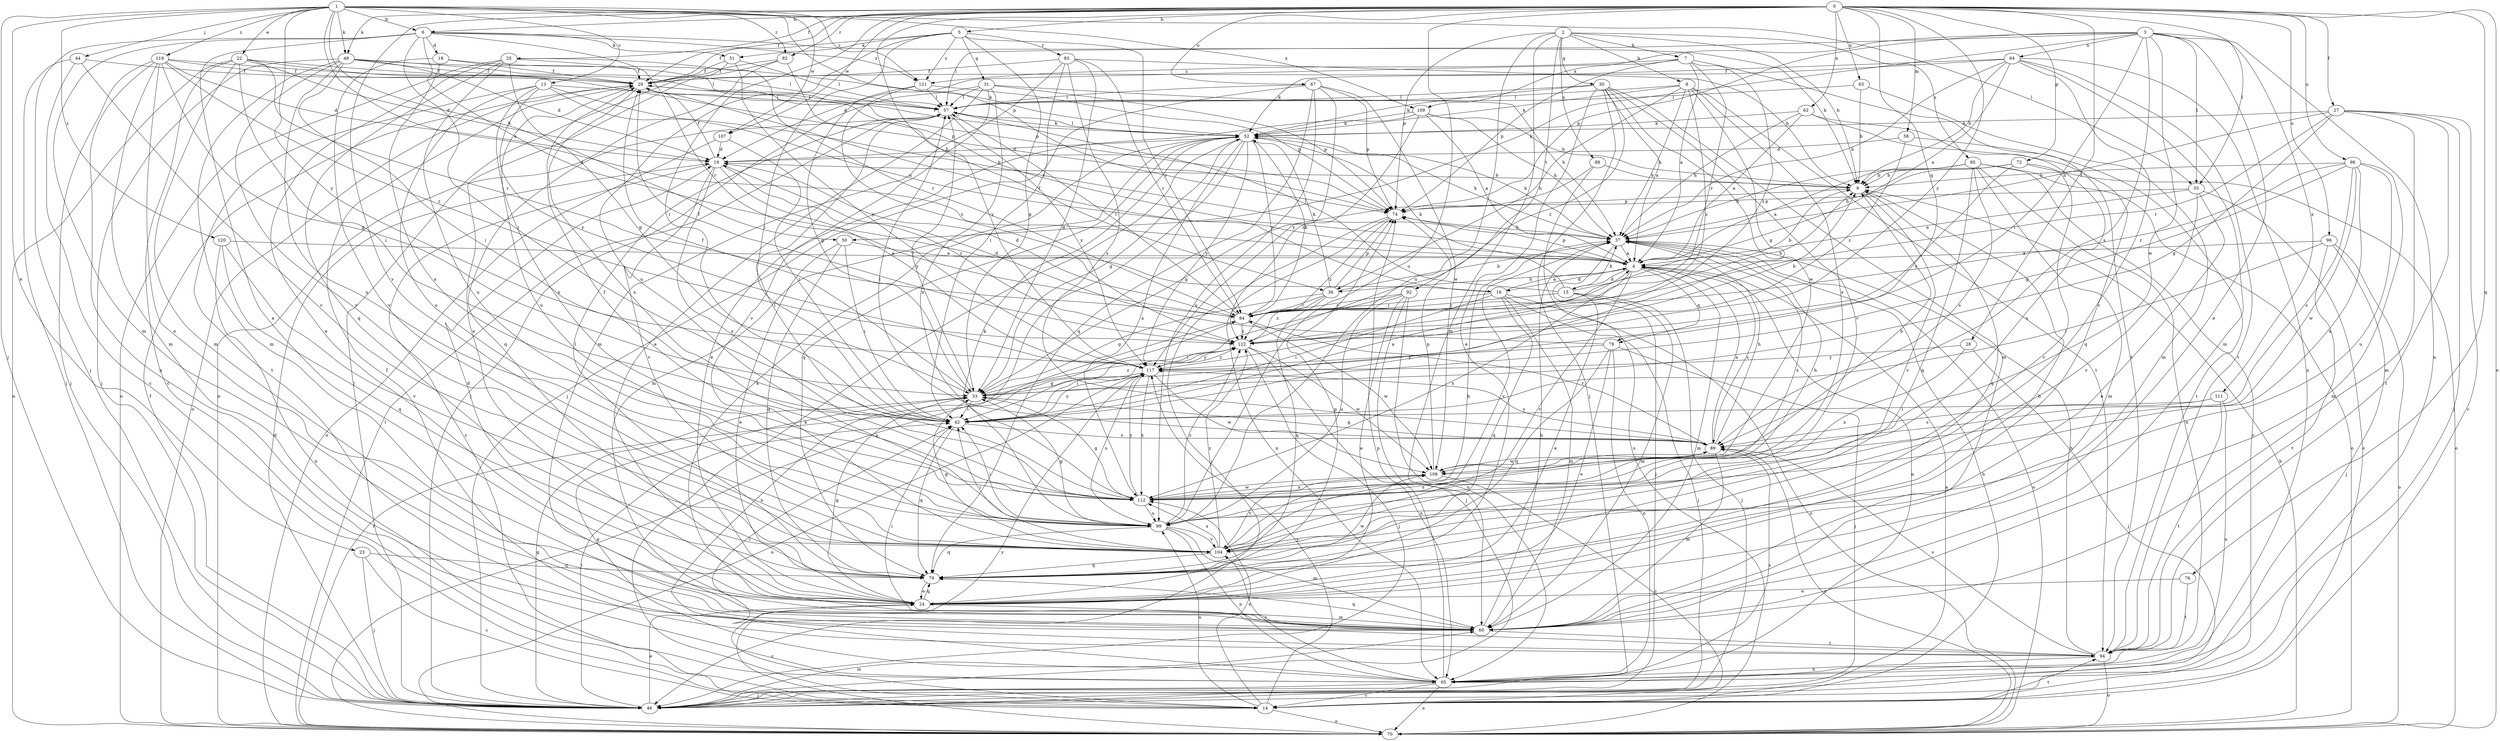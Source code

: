 strict digraph  {
0;
1;
2;
3;
4;
5;
6;
7;
8;
9;
13;
14;
15;
16;
18;
19;
22;
23;
24;
25;
27;
28;
29;
30;
31;
33;
36;
37;
42;
44;
46;
48;
50;
51;
52;
55;
57;
58;
60;
62;
63;
64;
65;
67;
70;
72;
74;
76;
78;
79;
82;
83;
84;
85;
88;
89;
92;
94;
96;
98;
99;
104;
107;
108;
109;
111;
112;
117;
119;
120;
121;
122;
0 -> 5  [label=b];
0 -> 6  [label=b];
0 -> 25  [label=f];
0 -> 27  [label=f];
0 -> 28  [label=f];
0 -> 29  [label=f];
0 -> 36  [label=h];
0 -> 42  [label=i];
0 -> 48  [label=k];
0 -> 55  [label=l];
0 -> 58  [label=m];
0 -> 62  [label=n];
0 -> 63  [label=n];
0 -> 67  [label=o];
0 -> 70  [label=o];
0 -> 72  [label=p];
0 -> 76  [label=q];
0 -> 78  [label=q];
0 -> 82  [label=r];
0 -> 96  [label=u];
0 -> 98  [label=u];
0 -> 99  [label=u];
0 -> 104  [label=v];
0 -> 107  [label=w];
0 -> 117  [label=y];
1 -> 4  [label=a];
1 -> 6  [label=b];
1 -> 13  [label=c];
1 -> 22  [label=e];
1 -> 23  [label=e];
1 -> 44  [label=j];
1 -> 46  [label=j];
1 -> 48  [label=k];
1 -> 50  [label=k];
1 -> 55  [label=l];
1 -> 74  [label=p];
1 -> 82  [label=r];
1 -> 107  [label=w];
1 -> 109  [label=x];
1 -> 117  [label=y];
1 -> 119  [label=z];
1 -> 120  [label=z];
1 -> 121  [label=z];
2 -> 7  [label=b];
2 -> 8  [label=b];
2 -> 9  [label=b];
2 -> 30  [label=g];
2 -> 60  [label=m];
2 -> 74  [label=p];
2 -> 85  [label=s];
2 -> 88  [label=s];
2 -> 92  [label=t];
2 -> 99  [label=u];
3 -> 24  [label=e];
3 -> 42  [label=i];
3 -> 50  [label=k];
3 -> 55  [label=l];
3 -> 57  [label=l];
3 -> 64  [label=n];
3 -> 65  [label=n];
3 -> 74  [label=p];
3 -> 89  [label=s];
3 -> 108  [label=w];
3 -> 109  [label=x];
3 -> 111  [label=x];
4 -> 15  [label=d];
4 -> 16  [label=d];
4 -> 29  [label=f];
4 -> 36  [label=h];
4 -> 60  [label=m];
4 -> 65  [label=n];
4 -> 74  [label=p];
4 -> 78  [label=q];
4 -> 89  [label=s];
4 -> 104  [label=v];
4 -> 112  [label=x];
5 -> 29  [label=f];
5 -> 31  [label=g];
5 -> 33  [label=g];
5 -> 42  [label=i];
5 -> 51  [label=k];
5 -> 83  [label=r];
5 -> 84  [label=r];
5 -> 99  [label=u];
5 -> 121  [label=z];
6 -> 9  [label=b];
6 -> 16  [label=d];
6 -> 18  [label=d];
6 -> 24  [label=e];
6 -> 42  [label=i];
6 -> 46  [label=j];
6 -> 51  [label=k];
6 -> 60  [label=m];
6 -> 84  [label=r];
6 -> 121  [label=z];
7 -> 4  [label=a];
7 -> 19  [label=d];
7 -> 74  [label=p];
7 -> 84  [label=r];
7 -> 94  [label=t];
7 -> 121  [label=z];
7 -> 122  [label=z];
8 -> 33  [label=g];
8 -> 36  [label=h];
8 -> 37  [label=h];
8 -> 52  [label=k];
8 -> 57  [label=l];
8 -> 94  [label=t];
8 -> 112  [label=x];
8 -> 122  [label=z];
9 -> 74  [label=p];
9 -> 79  [label=q];
9 -> 104  [label=v];
13 -> 4  [label=a];
13 -> 37  [label=h];
13 -> 57  [label=l];
13 -> 94  [label=t];
13 -> 99  [label=u];
13 -> 112  [label=x];
13 -> 117  [label=y];
14 -> 4  [label=a];
14 -> 37  [label=h];
14 -> 52  [label=k];
14 -> 70  [label=o];
14 -> 94  [label=t];
14 -> 99  [label=u];
14 -> 112  [label=x];
14 -> 117  [label=y];
15 -> 9  [label=b];
15 -> 24  [label=e];
15 -> 37  [label=h];
15 -> 46  [label=j];
15 -> 52  [label=k];
15 -> 57  [label=l];
15 -> 60  [label=m];
15 -> 84  [label=r];
16 -> 4  [label=a];
16 -> 29  [label=f];
16 -> 42  [label=i];
16 -> 46  [label=j];
16 -> 60  [label=m];
16 -> 70  [label=o];
16 -> 79  [label=q];
16 -> 84  [label=r];
18 -> 29  [label=f];
18 -> 52  [label=k];
18 -> 104  [label=v];
18 -> 112  [label=x];
19 -> 9  [label=b];
19 -> 14  [label=c];
19 -> 29  [label=f];
19 -> 104  [label=v];
19 -> 112  [label=x];
19 -> 117  [label=y];
19 -> 122  [label=z];
22 -> 14  [label=c];
22 -> 19  [label=d];
22 -> 29  [label=f];
22 -> 42  [label=i];
22 -> 60  [label=m];
22 -> 70  [label=o];
22 -> 74  [label=p];
22 -> 84  [label=r];
23 -> 14  [label=c];
23 -> 46  [label=j];
23 -> 79  [label=q];
24 -> 9  [label=b];
24 -> 14  [label=c];
24 -> 19  [label=d];
24 -> 33  [label=g];
24 -> 60  [label=m];
24 -> 74  [label=p];
24 -> 79  [label=q];
25 -> 24  [label=e];
25 -> 29  [label=f];
25 -> 33  [label=g];
25 -> 70  [label=o];
25 -> 79  [label=q];
25 -> 84  [label=r];
25 -> 99  [label=u];
27 -> 14  [label=c];
27 -> 33  [label=g];
27 -> 37  [label=h];
27 -> 46  [label=j];
27 -> 52  [label=k];
27 -> 60  [label=m];
27 -> 84  [label=r];
27 -> 94  [label=t];
28 -> 46  [label=j];
28 -> 112  [label=x];
28 -> 117  [label=y];
29 -> 57  [label=l];
29 -> 70  [label=o];
29 -> 99  [label=u];
29 -> 112  [label=x];
30 -> 4  [label=a];
30 -> 24  [label=e];
30 -> 46  [label=j];
30 -> 52  [label=k];
30 -> 57  [label=l];
30 -> 60  [label=m];
30 -> 104  [label=v];
30 -> 108  [label=w];
30 -> 122  [label=z];
31 -> 24  [label=e];
31 -> 37  [label=h];
31 -> 46  [label=j];
31 -> 57  [label=l];
31 -> 74  [label=p];
31 -> 104  [label=v];
31 -> 112  [label=x];
33 -> 29  [label=f];
33 -> 42  [label=i];
33 -> 57  [label=l];
33 -> 122  [label=z];
36 -> 33  [label=g];
36 -> 37  [label=h];
36 -> 52  [label=k];
36 -> 74  [label=p];
36 -> 79  [label=q];
36 -> 84  [label=r];
36 -> 122  [label=z];
37 -> 4  [label=a];
37 -> 46  [label=j];
37 -> 52  [label=k];
37 -> 70  [label=o];
37 -> 104  [label=v];
37 -> 112  [label=x];
42 -> 4  [label=a];
42 -> 79  [label=q];
42 -> 89  [label=s];
42 -> 117  [label=y];
44 -> 14  [label=c];
44 -> 29  [label=f];
44 -> 46  [label=j];
44 -> 104  [label=v];
46 -> 19  [label=d];
46 -> 24  [label=e];
46 -> 29  [label=f];
46 -> 33  [label=g];
46 -> 42  [label=i];
46 -> 60  [label=m];
48 -> 19  [label=d];
48 -> 29  [label=f];
48 -> 42  [label=i];
48 -> 46  [label=j];
48 -> 57  [label=l];
48 -> 60  [label=m];
48 -> 74  [label=p];
48 -> 99  [label=u];
48 -> 104  [label=v];
50 -> 4  [label=a];
50 -> 24  [label=e];
50 -> 42  [label=i];
50 -> 79  [label=q];
51 -> 24  [label=e];
51 -> 29  [label=f];
51 -> 57  [label=l];
51 -> 117  [label=y];
52 -> 19  [label=d];
52 -> 29  [label=f];
52 -> 33  [label=g];
52 -> 37  [label=h];
52 -> 57  [label=l];
52 -> 60  [label=m];
52 -> 70  [label=o];
52 -> 79  [label=q];
52 -> 84  [label=r];
52 -> 112  [label=x];
52 -> 117  [label=y];
55 -> 4  [label=a];
55 -> 14  [label=c];
55 -> 24  [label=e];
55 -> 74  [label=p];
55 -> 104  [label=v];
57 -> 52  [label=k];
57 -> 79  [label=q];
57 -> 117  [label=y];
58 -> 19  [label=d];
58 -> 94  [label=t];
58 -> 122  [label=z];
60 -> 37  [label=h];
60 -> 42  [label=i];
60 -> 52  [label=k];
60 -> 79  [label=q];
60 -> 94  [label=t];
62 -> 4  [label=a];
62 -> 37  [label=h];
62 -> 52  [label=k];
62 -> 79  [label=q];
62 -> 99  [label=u];
63 -> 9  [label=b];
63 -> 57  [label=l];
63 -> 60  [label=m];
64 -> 4  [label=a];
64 -> 9  [label=b];
64 -> 29  [label=f];
64 -> 37  [label=h];
64 -> 52  [label=k];
64 -> 60  [label=m];
64 -> 65  [label=n];
64 -> 94  [label=t];
64 -> 104  [label=v];
65 -> 14  [label=c];
65 -> 33  [label=g];
65 -> 46  [label=j];
65 -> 70  [label=o];
65 -> 74  [label=p];
65 -> 89  [label=s];
65 -> 104  [label=v];
67 -> 46  [label=j];
67 -> 57  [label=l];
67 -> 74  [label=p];
67 -> 79  [label=q];
67 -> 99  [label=u];
67 -> 108  [label=w];
67 -> 117  [label=y];
70 -> 9  [label=b];
70 -> 57  [label=l];
70 -> 84  [label=r];
70 -> 89  [label=s];
70 -> 117  [label=y];
72 -> 9  [label=b];
72 -> 37  [label=h];
72 -> 70  [label=o];
72 -> 104  [label=v];
72 -> 117  [label=y];
74 -> 37  [label=h];
74 -> 46  [label=j];
74 -> 65  [label=n];
74 -> 122  [label=z];
76 -> 24  [label=e];
76 -> 94  [label=t];
78 -> 19  [label=d];
78 -> 24  [label=e];
78 -> 46  [label=j];
78 -> 65  [label=n];
78 -> 79  [label=q];
78 -> 117  [label=y];
79 -> 24  [label=e];
79 -> 57  [label=l];
79 -> 108  [label=w];
82 -> 29  [label=f];
82 -> 46  [label=j];
82 -> 70  [label=o];
82 -> 117  [label=y];
83 -> 9  [label=b];
83 -> 29  [label=f];
83 -> 33  [label=g];
83 -> 42  [label=i];
83 -> 60  [label=m];
83 -> 84  [label=r];
83 -> 89  [label=s];
84 -> 9  [label=b];
84 -> 19  [label=d];
84 -> 52  [label=k];
84 -> 57  [label=l];
84 -> 65  [label=n];
84 -> 108  [label=w];
84 -> 122  [label=z];
85 -> 4  [label=a];
85 -> 9  [label=b];
85 -> 14  [label=c];
85 -> 37  [label=h];
85 -> 60  [label=m];
85 -> 65  [label=n];
85 -> 70  [label=o];
85 -> 79  [label=q];
85 -> 89  [label=s];
88 -> 9  [label=b];
88 -> 33  [label=g];
88 -> 70  [label=o];
89 -> 4  [label=a];
89 -> 33  [label=g];
89 -> 37  [label=h];
89 -> 57  [label=l];
89 -> 60  [label=m];
89 -> 84  [label=r];
89 -> 108  [label=w];
89 -> 117  [label=y];
92 -> 24  [label=e];
92 -> 42  [label=i];
92 -> 46  [label=j];
92 -> 65  [label=n];
92 -> 84  [label=r];
92 -> 99  [label=u];
94 -> 29  [label=f];
94 -> 37  [label=h];
94 -> 42  [label=i];
94 -> 65  [label=n];
94 -> 70  [label=o];
94 -> 89  [label=s];
96 -> 4  [label=a];
96 -> 42  [label=i];
96 -> 46  [label=j];
96 -> 70  [label=o];
96 -> 94  [label=t];
98 -> 9  [label=b];
98 -> 33  [label=g];
98 -> 60  [label=m];
98 -> 84  [label=r];
98 -> 89  [label=s];
98 -> 99  [label=u];
98 -> 108  [label=w];
98 -> 112  [label=x];
99 -> 33  [label=g];
99 -> 42  [label=i];
99 -> 52  [label=k];
99 -> 60  [label=m];
99 -> 65  [label=n];
99 -> 79  [label=q];
99 -> 89  [label=s];
99 -> 104  [label=v];
99 -> 122  [label=z];
104 -> 33  [label=g];
104 -> 37  [label=h];
104 -> 42  [label=i];
104 -> 79  [label=q];
104 -> 112  [label=x];
104 -> 122  [label=z];
107 -> 19  [label=d];
107 -> 42  [label=i];
107 -> 70  [label=o];
108 -> 9  [label=b];
108 -> 14  [label=c];
108 -> 74  [label=p];
108 -> 104  [label=v];
108 -> 112  [label=x];
109 -> 4  [label=a];
109 -> 9  [label=b];
109 -> 24  [label=e];
109 -> 37  [label=h];
109 -> 52  [label=k];
109 -> 122  [label=z];
111 -> 42  [label=i];
111 -> 65  [label=n];
111 -> 89  [label=s];
111 -> 94  [label=t];
112 -> 29  [label=f];
112 -> 33  [label=g];
112 -> 37  [label=h];
112 -> 57  [label=l];
112 -> 99  [label=u];
112 -> 108  [label=w];
112 -> 117  [label=y];
117 -> 33  [label=g];
117 -> 70  [label=o];
117 -> 99  [label=u];
117 -> 108  [label=w];
117 -> 112  [label=x];
117 -> 122  [label=z];
119 -> 19  [label=d];
119 -> 24  [label=e];
119 -> 29  [label=f];
119 -> 33  [label=g];
119 -> 46  [label=j];
119 -> 57  [label=l];
119 -> 60  [label=m];
119 -> 65  [label=n];
119 -> 122  [label=z];
120 -> 4  [label=a];
120 -> 65  [label=n];
120 -> 79  [label=q];
120 -> 104  [label=v];
121 -> 33  [label=g];
121 -> 57  [label=l];
121 -> 74  [label=p];
121 -> 122  [label=z];
122 -> 9  [label=b];
122 -> 29  [label=f];
122 -> 42  [label=i];
122 -> 46  [label=j];
122 -> 65  [label=n];
122 -> 108  [label=w];
122 -> 117  [label=y];
}
